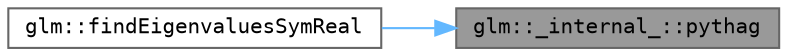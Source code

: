 digraph "glm::_internal_::pythag"
{
 // LATEX_PDF_SIZE
  bgcolor="transparent";
  edge [fontname=Terminal,fontsize=10,labelfontname=Helvetica,labelfontsize=10];
  node [fontname=Terminal,fontsize=10,shape=box,height=0.2,width=0.4];
  rankdir="RL";
  Node1 [label="glm::_internal_::pythag",height=0.2,width=0.4,color="gray40", fillcolor="grey60", style="filled", fontcolor="black",tooltip=" "];
  Node1 -> Node2 [dir="back",color="steelblue1",style="solid"];
  Node2 [label="glm::findEigenvaluesSymReal",height=0.2,width=0.4,color="grey40", fillcolor="white", style="filled",URL="$group__gtx__pca.html#ga0586007af1073c8b0f629bca0ee7c46c",tooltip=" "];
}
